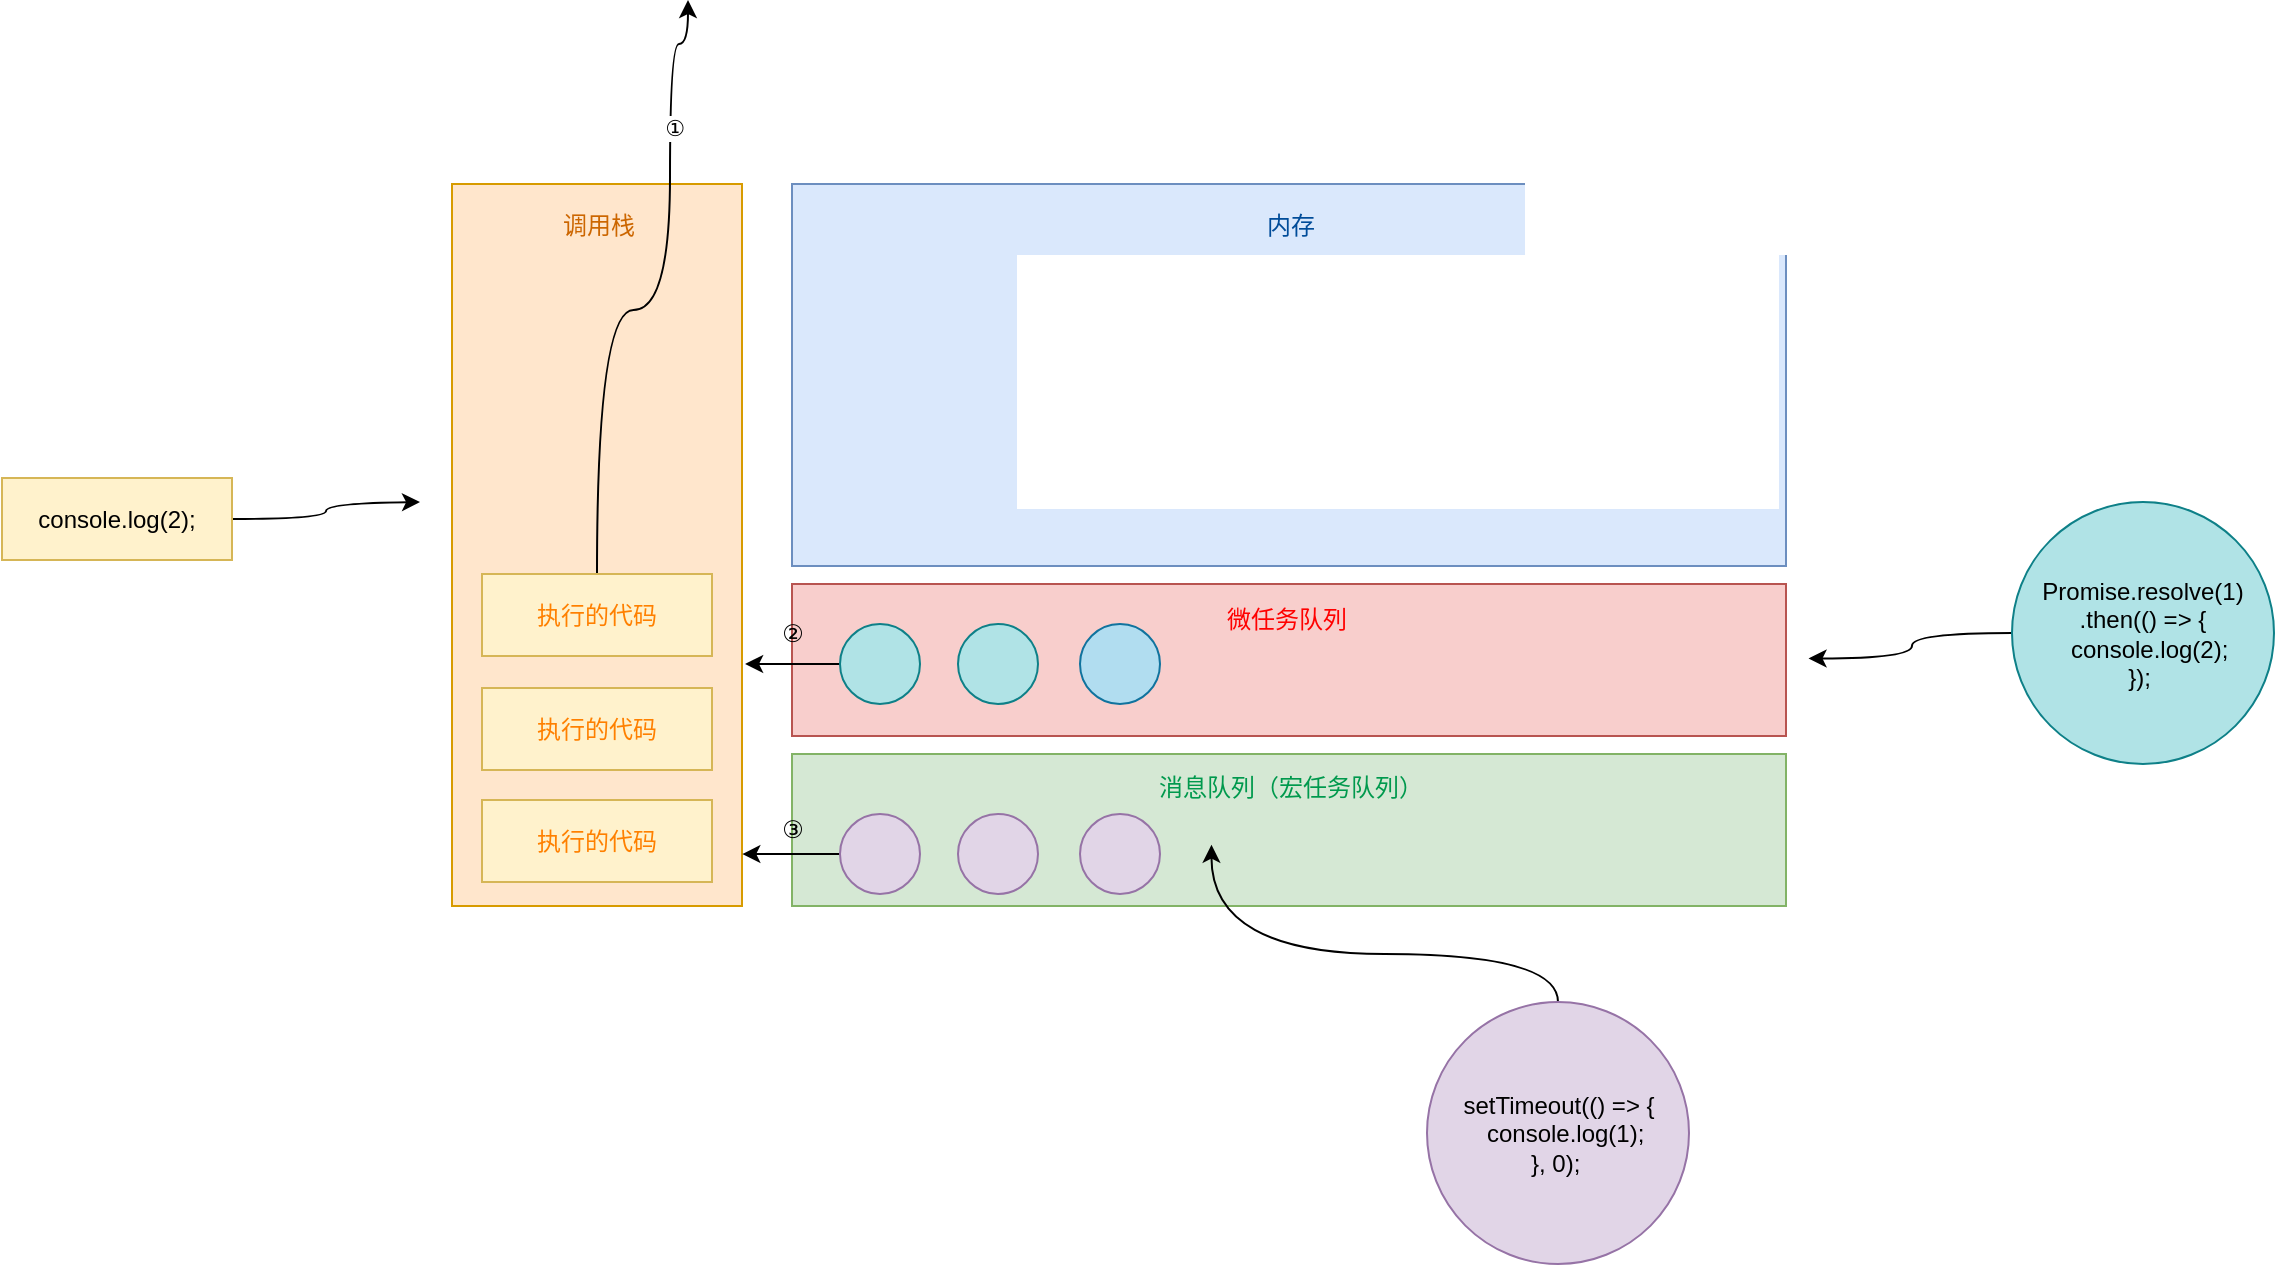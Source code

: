 <mxfile version="21.2.3" type="github">
  <diagram name="第 1 页" id="ukW6IRPNYCoX4CB_K7oK">
    <mxGraphModel dx="1750" dy="1343" grid="0" gridSize="10" guides="1" tooltips="1" connect="1" arrows="1" fold="1" page="0" pageScale="1" pageWidth="827" pageHeight="1169" math="0" shadow="0">
      <root>
        <mxCell id="0" />
        <mxCell id="1" parent="0" />
        <mxCell id="XJlU7_IvsuGNPYF5x57V-2" value="" style="whiteSpace=wrap;html=1;fillColor=#ffe6cc;strokeColor=#d79b00;" vertex="1" parent="1">
          <mxGeometry x="-260" y="-543" width="145" height="361" as="geometry" />
        </mxCell>
        <mxCell id="XJlU7_IvsuGNPYF5x57V-3" value="&lt;font color=&quot;#cc6600&quot;&gt;调用栈&lt;/font&gt;" style="text;html=1;align=center;verticalAlign=middle;resizable=0;points=[];autosize=1;strokeColor=none;fillColor=none;" vertex="1" parent="1">
          <mxGeometry x="-214.5" y="-535" width="54" height="26" as="geometry" />
        </mxCell>
        <mxCell id="XJlU7_IvsuGNPYF5x57V-4" value="" style="whiteSpace=wrap;html=1;fillColor=#dae8fc;strokeColor=#6c8ebf;" vertex="1" parent="1">
          <mxGeometry x="-90" y="-543" width="497" height="191" as="geometry" />
        </mxCell>
        <mxCell id="XJlU7_IvsuGNPYF5x57V-5" value="&lt;font color=&quot;#004c99&quot;&gt;内存&lt;/font&gt;" style="text;html=1;align=center;verticalAlign=middle;resizable=0;points=[];autosize=1;strokeColor=none;fillColor=none;fontColor=#003366;" vertex="1" parent="1">
          <mxGeometry x="137.5" y="-535" width="42" height="26" as="geometry" />
        </mxCell>
        <mxCell id="XJlU7_IvsuGNPYF5x57V-6" value="&lt;font color=&quot;#ff8000&quot;&gt;执行的代码&lt;/font&gt;" style="whiteSpace=wrap;html=1;fillColor=#fff2cc;strokeColor=#d6b656;" vertex="1" parent="1">
          <mxGeometry x="-245" y="-235" width="115" height="41" as="geometry" />
        </mxCell>
        <mxCell id="XJlU7_IvsuGNPYF5x57V-7" value="&lt;font color=&quot;#ff8000&quot;&gt;执行的代码&lt;/font&gt;" style="whiteSpace=wrap;html=1;fillColor=#fff2cc;strokeColor=#d6b656;" vertex="1" parent="1">
          <mxGeometry x="-245" y="-291" width="115" height="41" as="geometry" />
        </mxCell>
        <mxCell id="XJlU7_IvsuGNPYF5x57V-26" style="edgeStyle=orthogonalEdgeStyle;curved=1;rounded=0;orthogonalLoop=1;jettySize=auto;html=1;" edge="1" parent="1" source="XJlU7_IvsuGNPYF5x57V-8">
          <mxGeometry relative="1" as="geometry">
            <mxPoint x="-142" y="-635" as="targetPoint" />
            <Array as="points">
              <mxPoint x="-188" y="-480" />
              <mxPoint x="-151" y="-480" />
              <mxPoint x="-151" y="-613" />
            </Array>
          </mxGeometry>
        </mxCell>
        <mxCell id="XJlU7_IvsuGNPYF5x57V-29" value="①" style="edgeLabel;html=1;align=center;verticalAlign=middle;resizable=0;points=[];" vertex="1" connectable="0" parent="XJlU7_IvsuGNPYF5x57V-26">
          <mxGeometry x="0.563" y="-2" relative="1" as="geometry">
            <mxPoint as="offset" />
          </mxGeometry>
        </mxCell>
        <mxCell id="XJlU7_IvsuGNPYF5x57V-8" value="&lt;font color=&quot;#ff8000&quot;&gt;执行的代码&lt;/font&gt;" style="whiteSpace=wrap;html=1;fillColor=#fff2cc;strokeColor=#d6b656;" vertex="1" parent="1">
          <mxGeometry x="-245" y="-348" width="115" height="41" as="geometry" />
        </mxCell>
        <mxCell id="XJlU7_IvsuGNPYF5x57V-9" value="" style="whiteSpace=wrap;html=1;fillColor=#d5e8d4;strokeColor=#82b366;" vertex="1" parent="1">
          <mxGeometry x="-90" y="-258" width="497" height="76" as="geometry" />
        </mxCell>
        <mxCell id="XJlU7_IvsuGNPYF5x57V-10" value="消息队列（宏任务队列）" style="text;html=1;align=center;verticalAlign=middle;resizable=0;points=[];autosize=1;strokeColor=none;fillColor=none;fontColor=#00994D;" vertex="1" parent="1">
          <mxGeometry x="83.5" y="-254" width="150" height="26" as="geometry" />
        </mxCell>
        <mxCell id="XJlU7_IvsuGNPYF5x57V-28" style="edgeStyle=orthogonalEdgeStyle;curved=1;rounded=0;orthogonalLoop=1;jettySize=auto;html=1;entryX=1.001;entryY=0.928;entryDx=0;entryDy=0;entryPerimeter=0;" edge="1" parent="1" source="XJlU7_IvsuGNPYF5x57V-12" target="XJlU7_IvsuGNPYF5x57V-2">
          <mxGeometry relative="1" as="geometry" />
        </mxCell>
        <mxCell id="XJlU7_IvsuGNPYF5x57V-12" value="" style="ellipse;whiteSpace=wrap;html=1;fillColor=#e1d5e7;strokeColor=#9673a6;" vertex="1" parent="1">
          <mxGeometry x="-66" y="-228" width="40" height="40" as="geometry" />
        </mxCell>
        <mxCell id="XJlU7_IvsuGNPYF5x57V-13" value="" style="ellipse;whiteSpace=wrap;html=1;fillColor=#e1d5e7;strokeColor=#9673a6;" vertex="1" parent="1">
          <mxGeometry x="-7" y="-228" width="40" height="40" as="geometry" />
        </mxCell>
        <mxCell id="XJlU7_IvsuGNPYF5x57V-14" value="" style="ellipse;whiteSpace=wrap;html=1;fillColor=#e1d5e7;strokeColor=#9673a6;" vertex="1" parent="1">
          <mxGeometry x="54" y="-228" width="40" height="40" as="geometry" />
        </mxCell>
        <mxCell id="XJlU7_IvsuGNPYF5x57V-31" value="③" style="text;strokeColor=none;align=center;fillColor=none;html=1;verticalAlign=middle;whiteSpace=wrap;rounded=0;" vertex="1" parent="1">
          <mxGeometry x="-108" y="-231.5" width="37" height="23" as="geometry" />
        </mxCell>
        <mxCell id="XJlU7_IvsuGNPYF5x57V-36" style="edgeStyle=orthogonalEdgeStyle;curved=1;rounded=0;orthogonalLoop=1;jettySize=auto;html=1;entryX=0.422;entryY=0.597;entryDx=0;entryDy=0;entryPerimeter=0;" edge="1" parent="1" source="XJlU7_IvsuGNPYF5x57V-35" target="XJlU7_IvsuGNPYF5x57V-9">
          <mxGeometry relative="1" as="geometry" />
        </mxCell>
        <mxCell id="XJlU7_IvsuGNPYF5x57V-35" value="&lt;div&gt;setTimeout(() =&amp;gt; {&lt;/div&gt;&lt;div&gt;&amp;nbsp; console.log(1);&lt;/div&gt;&lt;div&gt;}, 0);&amp;nbsp;&lt;/div&gt;" style="ellipse;whiteSpace=wrap;html=1;fillColor=#e1d5e7;strokeColor=#9673a6;" vertex="1" parent="1">
          <mxGeometry x="227.5" y="-134" width="131" height="131" as="geometry" />
        </mxCell>
        <mxCell id="XJlU7_IvsuGNPYF5x57V-40" style="edgeStyle=orthogonalEdgeStyle;curved=1;rounded=0;orthogonalLoop=1;jettySize=auto;html=1;" edge="1" parent="1" source="XJlU7_IvsuGNPYF5x57V-37">
          <mxGeometry relative="1" as="geometry">
            <mxPoint x="-276" y="-384" as="targetPoint" />
          </mxGeometry>
        </mxCell>
        <mxCell id="XJlU7_IvsuGNPYF5x57V-37" value="console.log(2);" style="whiteSpace=wrap;html=1;fillColor=#fff2cc;strokeColor=#d6b656;" vertex="1" parent="1">
          <mxGeometry x="-485" y="-396" width="115" height="41" as="geometry" />
        </mxCell>
        <mxCell id="XJlU7_IvsuGNPYF5x57V-41" value="" style="whiteSpace=wrap;html=1;fillColor=#f8cecc;strokeColor=#b85450;" vertex="1" parent="1">
          <mxGeometry x="-90" y="-343" width="497" height="76" as="geometry" />
        </mxCell>
        <mxCell id="XJlU7_IvsuGNPYF5x57V-42" value="微任务队列" style="text;html=1;align=center;verticalAlign=middle;resizable=0;points=[];autosize=1;strokeColor=none;fillColor=none;fontColor=#FF0000;" vertex="1" parent="1">
          <mxGeometry x="118" y="-338" width="78" height="26" as="geometry" />
        </mxCell>
        <mxCell id="XJlU7_IvsuGNPYF5x57V-46" style="edgeStyle=orthogonalEdgeStyle;curved=1;rounded=0;orthogonalLoop=1;jettySize=auto;html=1;" edge="1" parent="1" source="XJlU7_IvsuGNPYF5x57V-43">
          <mxGeometry relative="1" as="geometry">
            <mxPoint x="-113.448" y="-303" as="targetPoint" />
          </mxGeometry>
        </mxCell>
        <mxCell id="XJlU7_IvsuGNPYF5x57V-43" value="" style="ellipse;whiteSpace=wrap;html=1;fillColor=#b0e3e6;strokeColor=#0e8088;" vertex="1" parent="1">
          <mxGeometry x="-66" y="-323" width="40" height="40" as="geometry" />
        </mxCell>
        <mxCell id="XJlU7_IvsuGNPYF5x57V-44" value="" style="ellipse;whiteSpace=wrap;html=1;fillColor=#b0e3e6;strokeColor=#0e8088;" vertex="1" parent="1">
          <mxGeometry x="-7" y="-323" width="40" height="40" as="geometry" />
        </mxCell>
        <mxCell id="XJlU7_IvsuGNPYF5x57V-45" value="" style="ellipse;whiteSpace=wrap;html=1;fillColor=#b1ddf0;strokeColor=#10739e;" vertex="1" parent="1">
          <mxGeometry x="54" y="-323" width="40" height="40" as="geometry" />
        </mxCell>
        <mxCell id="XJlU7_IvsuGNPYF5x57V-47" value="②" style="text;strokeColor=none;align=center;fillColor=none;html=1;verticalAlign=middle;whiteSpace=wrap;rounded=0;" vertex="1" parent="1">
          <mxGeometry x="-108" y="-330" width="37" height="23" as="geometry" />
        </mxCell>
        <mxCell id="XJlU7_IvsuGNPYF5x57V-49" style="edgeStyle=orthogonalEdgeStyle;curved=1;rounded=0;orthogonalLoop=1;jettySize=auto;html=1;" edge="1" parent="1" source="XJlU7_IvsuGNPYF5x57V-48">
          <mxGeometry relative="1" as="geometry">
            <mxPoint x="418.276" y="-305.759" as="targetPoint" />
            <Array as="points">
              <mxPoint x="470" y="-319" />
              <mxPoint x="470" y="-306" />
            </Array>
          </mxGeometry>
        </mxCell>
        <mxCell id="XJlU7_IvsuGNPYF5x57V-48" value="&lt;div&gt;Promise.resolve(1)&lt;/div&gt;&lt;div&gt;.then(() =&amp;gt; {&lt;/div&gt;&lt;div&gt;&amp;nbsp; console.log(2);&lt;/div&gt;&lt;div&gt;});&lt;span style=&quot;background-color: initial;&quot;&gt;&amp;nbsp;&lt;/span&gt;&lt;/div&gt;" style="ellipse;whiteSpace=wrap;html=1;fillColor=#b0e3e6;strokeColor=#0e8088;" vertex="1" parent="1">
          <mxGeometry x="520" y="-384" width="131" height="131" as="geometry" />
        </mxCell>
      </root>
    </mxGraphModel>
  </diagram>
</mxfile>
